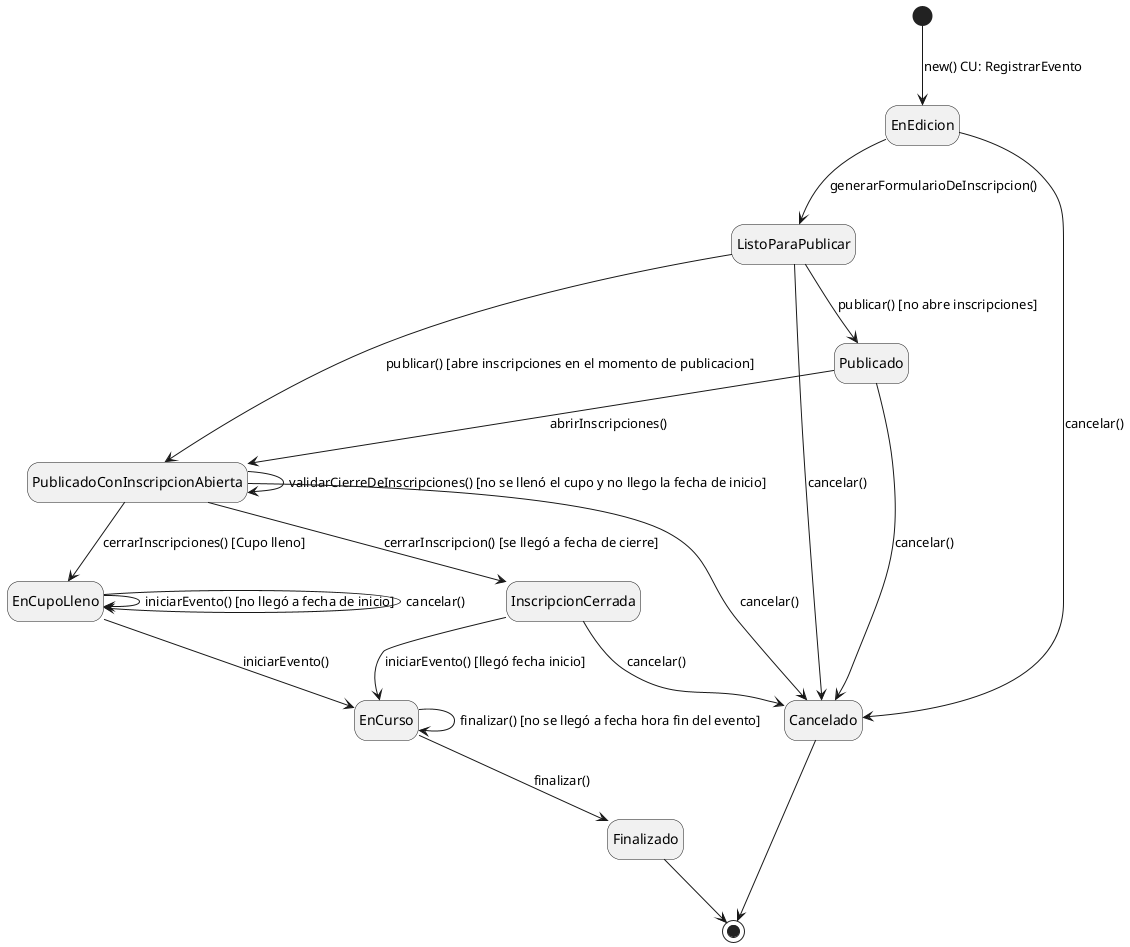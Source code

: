 @startuml
hide empty description
'Máquina de Estados: Reglas de Negocio, Descripción del Dominio, Descripción de los CU


[*] --> EnEdicion : new() CU: RegistrarEvento
'EnEdicion --> EnEdicion : modificarDatos() [falta información a completar]
EnEdicion --> ListoParaPublicar : generarFormularioDeInscripcion()

'Se publica sin abrir inscripciones
ListoParaPublicar --> Publicado : publicar() [no abre inscripciones]
'Se publica abriendo las inscripciones
ListoParaPublicar --> PublicadoConInscripcionAbierta: publicar() [abre inscripciones en el momento de publicacion]

Publicado --> PublicadoConInscripcionAbierta: abrirInscripciones()

'Publicado --> PublicadoConInscripcionCerrada: cerrarInscripcion()
PublicadoConInscripcionAbierta --> PublicadoConInscripcionAbierta: validarCierreDeInscripciones() [no se llenó el cupo y no llego la fecha de inicio]
PublicadoConInscripcionAbierta --> InscripcionCerrada: cerrarInscripcion() [se llegó a fecha de cierre]

PublicadoConInscripcionAbierta --> EnCupoLleno: cerrarInscripciones() [Cupo lleno]

'estas validaciones se hacen porque existe un proceso automatico que valida si llega la fecha de inicio o fin
EnCupoLleno --> EnCupoLleno: iniciarEvento() [no llegó a fecha de inicio]

InscripcionCerrada --> EnCurso : iniciarEvento() [llegó fecha inicio]
EnCupoLleno --> EnCurso : iniciarEvento()

'se pone el finalizar, porque valida hasta que la condicion sea verdadera, cuando es V dispara el método
EnCurso --> EnCurso : finalizar() [no se llegó a fecha hora fin del evento]

EnCurso --> Finalizado: finalizar()

EnEdicion --> Cancelado: cancelar()
ListoParaPublicar --> Cancelado : cancelar()
Publicado --> Cancelado : cancelar()
PublicadoConInscripcionAbierta --> Cancelado: cancelar()
InscripcionCerrada --> Cancelado: cancelar()
EnCupoLleno --> EnCupoLleno: cancelar()
Cancelado --> [*]
Finalizado --> [*]
@enduml